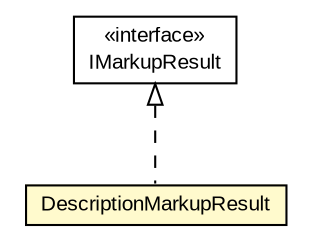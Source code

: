 #!/usr/local/bin/dot
#
# Class diagram 
# Generated by UMLGraph version R5_6-24-gf6e263 (http://www.umlgraph.org/)
#

digraph G {
	edge [fontname="arial",fontsize=10,labelfontname="arial",labelfontsize=10];
	node [fontname="arial",fontsize=10,shape=plaintext];
	nodesep=0.25;
	ranksep=0.5;
	// edu.arizona.biosemantics.semanticmarkup.markup.IMarkupResult
	c53701 [label=<<table title="edu.arizona.biosemantics.semanticmarkup.markup.IMarkupResult" border="0" cellborder="1" cellspacing="0" cellpadding="2" port="p" href="../../../markup/IMarkupResult.html">
		<tr><td><table border="0" cellspacing="0" cellpadding="1">
<tr><td align="center" balign="center"> &#171;interface&#187; </td></tr>
<tr><td align="center" balign="center"> IMarkupResult </td></tr>
		</table></td></tr>
		</table>>, URL="../../../markup/IMarkupResult.html", fontname="arial", fontcolor="black", fontsize=10.0];
	// edu.arizona.biosemantics.semanticmarkup.markupelement.description.markup.DescriptionMarkupResult
	c53793 [label=<<table title="edu.arizona.biosemantics.semanticmarkup.markupelement.description.markup.DescriptionMarkupResult" border="0" cellborder="1" cellspacing="0" cellpadding="2" port="p" bgcolor="lemonChiffon" href="./DescriptionMarkupResult.html">
		<tr><td><table border="0" cellspacing="0" cellpadding="1">
<tr><td align="center" balign="center"> DescriptionMarkupResult </td></tr>
		</table></td></tr>
		</table>>, URL="./DescriptionMarkupResult.html", fontname="arial", fontcolor="black", fontsize=10.0];
	//edu.arizona.biosemantics.semanticmarkup.markupelement.description.markup.DescriptionMarkupResult implements edu.arizona.biosemantics.semanticmarkup.markup.IMarkupResult
	c53701:p -> c53793:p [dir=back,arrowtail=empty,style=dashed];
}


